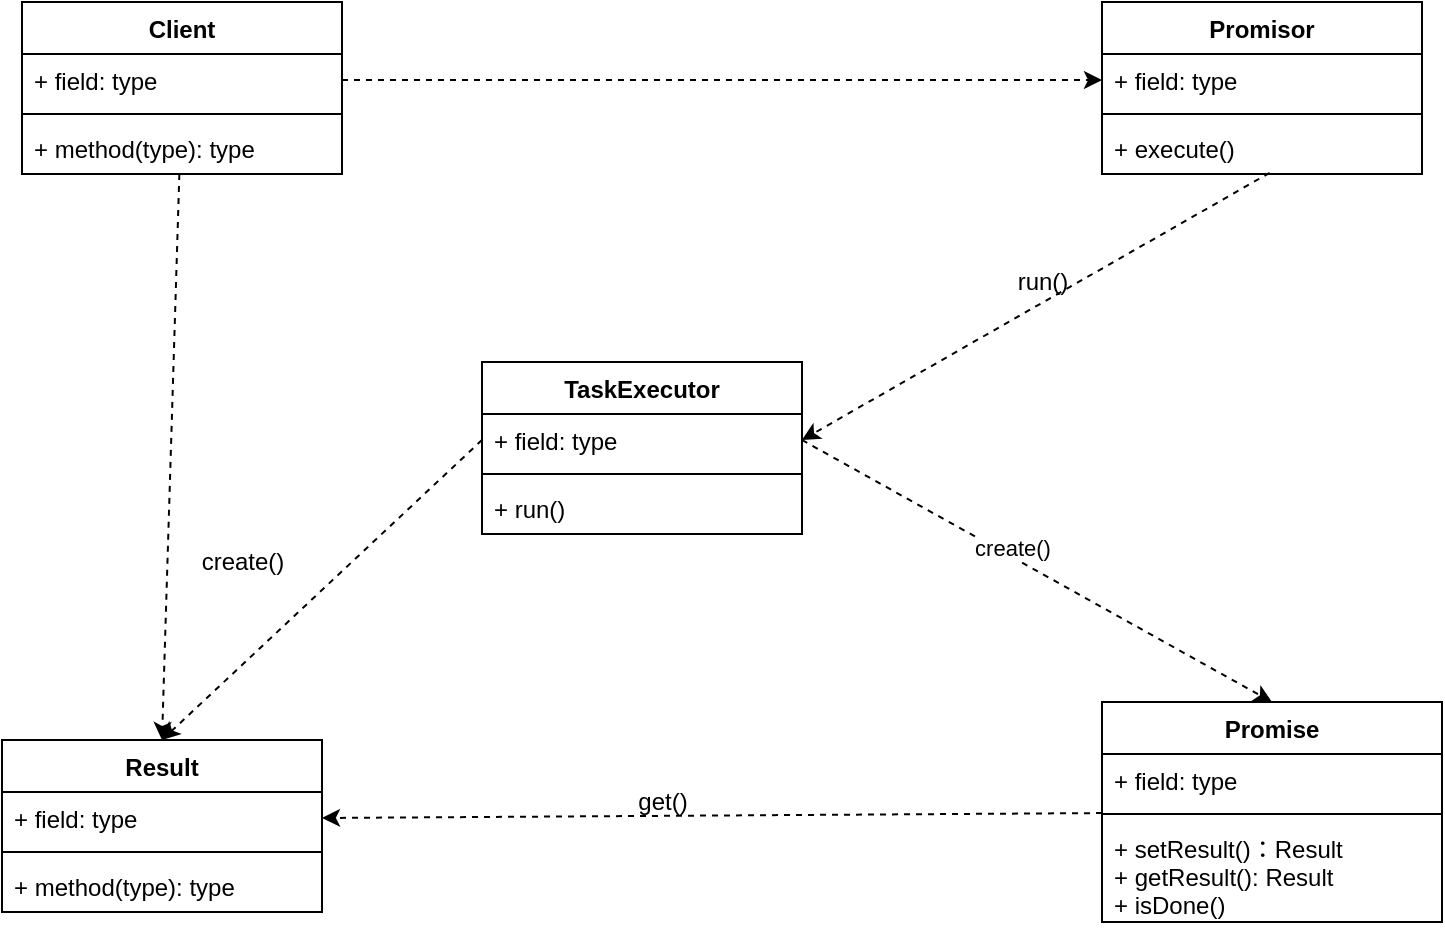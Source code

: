 <mxfile version="16.1.2" type="device"><diagram id="C5RBs43oDa-KdzZeNtuy" name="Page-1"><mxGraphModel dx="1104" dy="680" grid="1" gridSize="10" guides="1" tooltips="1" connect="1" arrows="1" fold="1" page="1" pageScale="1" pageWidth="827" pageHeight="1169" math="0" shadow="0"><root><mxCell id="WIyWlLk6GJQsqaUBKTNV-0"/><mxCell id="WIyWlLk6GJQsqaUBKTNV-1" parent="WIyWlLk6GJQsqaUBKTNV-0"/><mxCell id="DaTVxZqisJ47mUCcoOrI-32" style="edgeStyle=none;rounded=0;orthogonalLoop=1;jettySize=auto;html=1;entryX=0.5;entryY=0;entryDx=0;entryDy=0;dashed=1;" edge="1" parent="WIyWlLk6GJQsqaUBKTNV-1" source="DaTVxZqisJ47mUCcoOrI-0" target="DaTVxZqisJ47mUCcoOrI-23"><mxGeometry relative="1" as="geometry"/></mxCell><mxCell id="DaTVxZqisJ47mUCcoOrI-0" value="Client" style="swimlane;fontStyle=1;align=center;verticalAlign=top;childLayout=stackLayout;horizontal=1;startSize=26;horizontalStack=0;resizeParent=1;resizeParentMax=0;resizeLast=0;collapsible=1;marginBottom=0;" vertex="1" parent="WIyWlLk6GJQsqaUBKTNV-1"><mxGeometry x="80" y="130" width="160" height="86" as="geometry"/></mxCell><mxCell id="DaTVxZqisJ47mUCcoOrI-1" value="+ field: type" style="text;strokeColor=none;fillColor=none;align=left;verticalAlign=top;spacingLeft=4;spacingRight=4;overflow=hidden;rotatable=0;points=[[0,0.5],[1,0.5]];portConstraint=eastwest;" vertex="1" parent="DaTVxZqisJ47mUCcoOrI-0"><mxGeometry y="26" width="160" height="26" as="geometry"/></mxCell><mxCell id="DaTVxZqisJ47mUCcoOrI-2" value="" style="line;strokeWidth=1;fillColor=none;align=left;verticalAlign=middle;spacingTop=-1;spacingLeft=3;spacingRight=3;rotatable=0;labelPosition=right;points=[];portConstraint=eastwest;" vertex="1" parent="DaTVxZqisJ47mUCcoOrI-0"><mxGeometry y="52" width="160" height="8" as="geometry"/></mxCell><mxCell id="DaTVxZqisJ47mUCcoOrI-3" value="+ method(type): type" style="text;strokeColor=none;fillColor=none;align=left;verticalAlign=top;spacingLeft=4;spacingRight=4;overflow=hidden;rotatable=0;points=[[0,0.5],[1,0.5]];portConstraint=eastwest;" vertex="1" parent="DaTVxZqisJ47mUCcoOrI-0"><mxGeometry y="60" width="160" height="26" as="geometry"/></mxCell><mxCell id="DaTVxZqisJ47mUCcoOrI-15" style="edgeStyle=none;rounded=0;orthogonalLoop=1;jettySize=auto;html=1;entryX=1;entryY=0.5;entryDx=0;entryDy=0;dashed=1;exitX=0.524;exitY=0.977;exitDx=0;exitDy=0;exitPerimeter=0;" edge="1" parent="WIyWlLk6GJQsqaUBKTNV-1" source="DaTVxZqisJ47mUCcoOrI-7" target="DaTVxZqisJ47mUCcoOrI-9"><mxGeometry relative="1" as="geometry"/></mxCell><mxCell id="DaTVxZqisJ47mUCcoOrI-4" value="Promisor" style="swimlane;fontStyle=1;align=center;verticalAlign=top;childLayout=stackLayout;horizontal=1;startSize=26;horizontalStack=0;resizeParent=1;resizeParentMax=0;resizeLast=0;collapsible=1;marginBottom=0;" vertex="1" parent="WIyWlLk6GJQsqaUBKTNV-1"><mxGeometry x="620" y="130" width="160" height="86" as="geometry"/></mxCell><mxCell id="DaTVxZqisJ47mUCcoOrI-5" value="+ field: type" style="text;strokeColor=none;fillColor=none;align=left;verticalAlign=top;spacingLeft=4;spacingRight=4;overflow=hidden;rotatable=0;points=[[0,0.5],[1,0.5]];portConstraint=eastwest;" vertex="1" parent="DaTVxZqisJ47mUCcoOrI-4"><mxGeometry y="26" width="160" height="26" as="geometry"/></mxCell><mxCell id="DaTVxZqisJ47mUCcoOrI-6" value="" style="line;strokeWidth=1;fillColor=none;align=left;verticalAlign=middle;spacingTop=-1;spacingLeft=3;spacingRight=3;rotatable=0;labelPosition=right;points=[];portConstraint=eastwest;" vertex="1" parent="DaTVxZqisJ47mUCcoOrI-4"><mxGeometry y="52" width="160" height="8" as="geometry"/></mxCell><mxCell id="DaTVxZqisJ47mUCcoOrI-7" value="+ execute()" style="text;strokeColor=none;fillColor=none;align=left;verticalAlign=top;spacingLeft=4;spacingRight=4;overflow=hidden;rotatable=0;points=[[0,0.5],[1,0.5]];portConstraint=eastwest;" vertex="1" parent="DaTVxZqisJ47mUCcoOrI-4"><mxGeometry y="60" width="160" height="26" as="geometry"/></mxCell><mxCell id="DaTVxZqisJ47mUCcoOrI-8" value="TaskExecutor" style="swimlane;fontStyle=1;align=center;verticalAlign=top;childLayout=stackLayout;horizontal=1;startSize=26;horizontalStack=0;resizeParent=1;resizeParentMax=0;resizeLast=0;collapsible=1;marginBottom=0;" vertex="1" parent="WIyWlLk6GJQsqaUBKTNV-1"><mxGeometry x="310" y="310" width="160" height="86" as="geometry"/></mxCell><mxCell id="DaTVxZqisJ47mUCcoOrI-9" value="+ field: type" style="text;strokeColor=none;fillColor=none;align=left;verticalAlign=top;spacingLeft=4;spacingRight=4;overflow=hidden;rotatable=0;points=[[0,0.5],[1,0.5]];portConstraint=eastwest;" vertex="1" parent="DaTVxZqisJ47mUCcoOrI-8"><mxGeometry y="26" width="160" height="26" as="geometry"/></mxCell><mxCell id="DaTVxZqisJ47mUCcoOrI-10" value="" style="line;strokeWidth=1;fillColor=none;align=left;verticalAlign=middle;spacingTop=-1;spacingLeft=3;spacingRight=3;rotatable=0;labelPosition=right;points=[];portConstraint=eastwest;" vertex="1" parent="DaTVxZqisJ47mUCcoOrI-8"><mxGeometry y="52" width="160" height="8" as="geometry"/></mxCell><mxCell id="DaTVxZqisJ47mUCcoOrI-11" value="+ run()" style="text;strokeColor=none;fillColor=none;align=left;verticalAlign=top;spacingLeft=4;spacingRight=4;overflow=hidden;rotatable=0;points=[[0,0.5],[1,0.5]];portConstraint=eastwest;" vertex="1" parent="DaTVxZqisJ47mUCcoOrI-8"><mxGeometry y="60" width="160" height="26" as="geometry"/></mxCell><mxCell id="DaTVxZqisJ47mUCcoOrI-14" style="edgeStyle=none;rounded=0;orthogonalLoop=1;jettySize=auto;html=1;exitX=1;exitY=0.5;exitDx=0;exitDy=0;entryX=0;entryY=0.5;entryDx=0;entryDy=0;dashed=1;" edge="1" parent="WIyWlLk6GJQsqaUBKTNV-1" source="DaTVxZqisJ47mUCcoOrI-1" target="DaTVxZqisJ47mUCcoOrI-5"><mxGeometry relative="1" as="geometry"/></mxCell><mxCell id="DaTVxZqisJ47mUCcoOrI-16" value="run()" style="text;html=1;align=center;verticalAlign=middle;resizable=0;points=[];autosize=1;strokeColor=none;fillColor=none;" vertex="1" parent="WIyWlLk6GJQsqaUBKTNV-1"><mxGeometry x="570" y="260" width="40" height="20" as="geometry"/></mxCell><mxCell id="DaTVxZqisJ47mUCcoOrI-27" style="edgeStyle=none;rounded=0;orthogonalLoop=1;jettySize=auto;html=1;entryX=1;entryY=0.5;entryDx=0;entryDy=0;dashed=1;" edge="1" parent="WIyWlLk6GJQsqaUBKTNV-1" source="DaTVxZqisJ47mUCcoOrI-17" target="DaTVxZqisJ47mUCcoOrI-24"><mxGeometry relative="1" as="geometry"/></mxCell><mxCell id="DaTVxZqisJ47mUCcoOrI-17" value="Promise" style="swimlane;fontStyle=1;align=center;verticalAlign=top;childLayout=stackLayout;horizontal=1;startSize=26;horizontalStack=0;resizeParent=1;resizeParentMax=0;resizeLast=0;collapsible=1;marginBottom=0;" vertex="1" parent="WIyWlLk6GJQsqaUBKTNV-1"><mxGeometry x="620" y="480" width="170" height="110" as="geometry"/></mxCell><mxCell id="DaTVxZqisJ47mUCcoOrI-18" value="+ field: type" style="text;strokeColor=none;fillColor=none;align=left;verticalAlign=top;spacingLeft=4;spacingRight=4;overflow=hidden;rotatable=0;points=[[0,0.5],[1,0.5]];portConstraint=eastwest;" vertex="1" parent="DaTVxZqisJ47mUCcoOrI-17"><mxGeometry y="26" width="170" height="26" as="geometry"/></mxCell><mxCell id="DaTVxZqisJ47mUCcoOrI-19" value="" style="line;strokeWidth=1;fillColor=none;align=left;verticalAlign=middle;spacingTop=-1;spacingLeft=3;spacingRight=3;rotatable=0;labelPosition=right;points=[];portConstraint=eastwest;" vertex="1" parent="DaTVxZqisJ47mUCcoOrI-17"><mxGeometry y="52" width="170" height="8" as="geometry"/></mxCell><mxCell id="DaTVxZqisJ47mUCcoOrI-20" value="+ setResult()：Result&#10;+ getResult(): Result&#10;+ isDone()&#10;&#10;&#10;&#10;" style="text;strokeColor=none;fillColor=none;align=left;verticalAlign=top;spacingLeft=4;spacingRight=4;overflow=hidden;rotatable=0;points=[[0,0.5],[1,0.5]];portConstraint=eastwest;" vertex="1" parent="DaTVxZqisJ47mUCcoOrI-17"><mxGeometry y="60" width="170" height="50" as="geometry"/></mxCell><mxCell id="DaTVxZqisJ47mUCcoOrI-21" style="edgeStyle=none;rounded=0;orthogonalLoop=1;jettySize=auto;html=1;exitX=1;exitY=0.5;exitDx=0;exitDy=0;entryX=0.5;entryY=0;entryDx=0;entryDy=0;dashed=1;" edge="1" parent="WIyWlLk6GJQsqaUBKTNV-1" source="DaTVxZqisJ47mUCcoOrI-9" target="DaTVxZqisJ47mUCcoOrI-17"><mxGeometry relative="1" as="geometry"/></mxCell><mxCell id="DaTVxZqisJ47mUCcoOrI-28" value="create()" style="edgeLabel;html=1;align=center;verticalAlign=middle;resizable=0;points=[];" vertex="1" connectable="0" parent="DaTVxZqisJ47mUCcoOrI-21"><mxGeometry x="-0.127" y="4" relative="1" as="geometry"><mxPoint as="offset"/></mxGeometry></mxCell><mxCell id="DaTVxZqisJ47mUCcoOrI-23" value="Result" style="swimlane;fontStyle=1;align=center;verticalAlign=top;childLayout=stackLayout;horizontal=1;startSize=26;horizontalStack=0;resizeParent=1;resizeParentMax=0;resizeLast=0;collapsible=1;marginBottom=0;" vertex="1" parent="WIyWlLk6GJQsqaUBKTNV-1"><mxGeometry x="70" y="499" width="160" height="86" as="geometry"/></mxCell><mxCell id="DaTVxZqisJ47mUCcoOrI-24" value="+ field: type" style="text;strokeColor=none;fillColor=none;align=left;verticalAlign=top;spacingLeft=4;spacingRight=4;overflow=hidden;rotatable=0;points=[[0,0.5],[1,0.5]];portConstraint=eastwest;" vertex="1" parent="DaTVxZqisJ47mUCcoOrI-23"><mxGeometry y="26" width="160" height="26" as="geometry"/></mxCell><mxCell id="DaTVxZqisJ47mUCcoOrI-25" value="" style="line;strokeWidth=1;fillColor=none;align=left;verticalAlign=middle;spacingTop=-1;spacingLeft=3;spacingRight=3;rotatable=0;labelPosition=right;points=[];portConstraint=eastwest;" vertex="1" parent="DaTVxZqisJ47mUCcoOrI-23"><mxGeometry y="52" width="160" height="8" as="geometry"/></mxCell><mxCell id="DaTVxZqisJ47mUCcoOrI-26" value="+ method(type): type" style="text;strokeColor=none;fillColor=none;align=left;verticalAlign=top;spacingLeft=4;spacingRight=4;overflow=hidden;rotatable=0;points=[[0,0.5],[1,0.5]];portConstraint=eastwest;" vertex="1" parent="DaTVxZqisJ47mUCcoOrI-23"><mxGeometry y="60" width="160" height="26" as="geometry"/></mxCell><mxCell id="DaTVxZqisJ47mUCcoOrI-29" style="edgeStyle=none;rounded=0;orthogonalLoop=1;jettySize=auto;html=1;exitX=0;exitY=0.5;exitDx=0;exitDy=0;entryX=0.5;entryY=0;entryDx=0;entryDy=0;dashed=1;" edge="1" parent="WIyWlLk6GJQsqaUBKTNV-1" source="DaTVxZqisJ47mUCcoOrI-9" target="DaTVxZqisJ47mUCcoOrI-23"><mxGeometry relative="1" as="geometry"/></mxCell><mxCell id="DaTVxZqisJ47mUCcoOrI-30" value="create()" style="text;html=1;align=center;verticalAlign=middle;resizable=0;points=[];autosize=1;strokeColor=none;fillColor=none;" vertex="1" parent="WIyWlLk6GJQsqaUBKTNV-1"><mxGeometry x="160" y="400" width="60" height="20" as="geometry"/></mxCell><mxCell id="DaTVxZqisJ47mUCcoOrI-31" value="get()" style="text;html=1;align=center;verticalAlign=middle;resizable=0;points=[];autosize=1;strokeColor=none;fillColor=none;" vertex="1" parent="WIyWlLk6GJQsqaUBKTNV-1"><mxGeometry x="380" y="520" width="40" height="20" as="geometry"/></mxCell></root></mxGraphModel></diagram></mxfile>